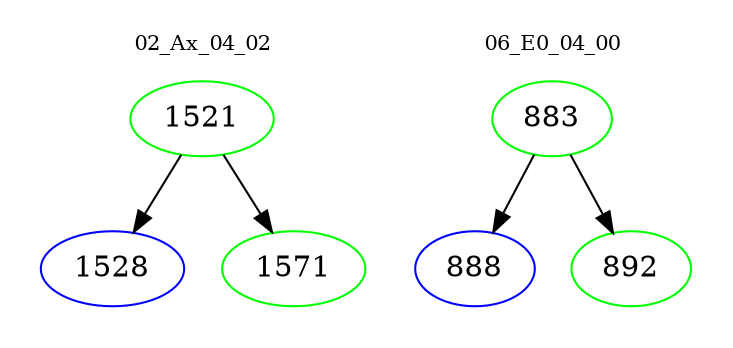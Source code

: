 digraph{
subgraph cluster_0 {
color = white
label = "02_Ax_04_02";
fontsize=10;
T0_1521 [label="1521", color="green"]
T0_1521 -> T0_1528 [color="black"]
T0_1528 [label="1528", color="blue"]
T0_1521 -> T0_1571 [color="black"]
T0_1571 [label="1571", color="green"]
}
subgraph cluster_1 {
color = white
label = "06_E0_04_00";
fontsize=10;
T1_883 [label="883", color="green"]
T1_883 -> T1_888 [color="black"]
T1_888 [label="888", color="blue"]
T1_883 -> T1_892 [color="black"]
T1_892 [label="892", color="green"]
}
}
